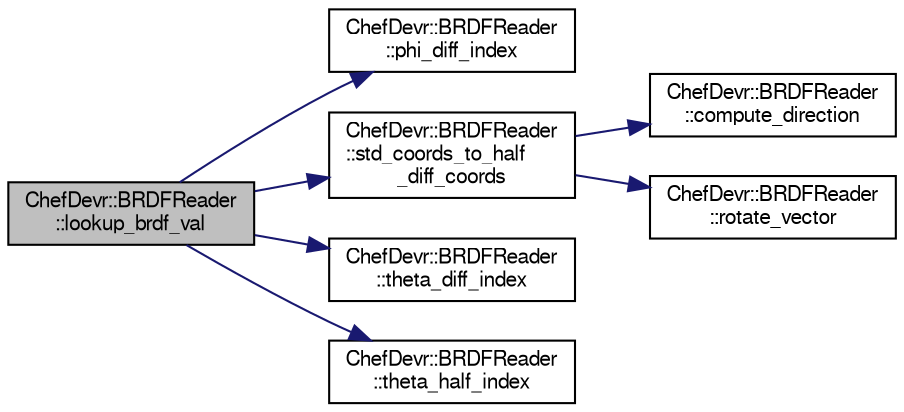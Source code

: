 digraph "ChefDevr::BRDFReader::lookup_brdf_val"
{
 // LATEX_PDF_SIZE
  edge [fontname="FreeSans",fontsize="10",labelfontname="FreeSans",labelfontsize="10"];
  node [fontname="FreeSans",fontsize="10",shape=record];
  rankdir="LR";
  Node13 [label="ChefDevr::BRDFReader\l::lookup_brdf_val",height=0.2,width=0.4,color="black", fillcolor="grey75", style="filled", fontcolor="black",tooltip="Extracts a color in a BRDF from a pair of incoming and outgoing angles."];
  Node13 -> Node14 [color="midnightblue",fontsize="10",style="solid",fontname="FreeSans"];
  Node14 [label="ChefDevr::BRDFReader\l::phi_diff_index",height=0.2,width=0.4,color="black", fillcolor="white", style="filled",URL="$class_chef_devr_1_1_b_r_d_f_reader.html#ac5e52ec93c480dd3d4ad47d5e1edf829",tooltip="Lookup phi_diff index."];
  Node13 -> Node15 [color="midnightblue",fontsize="10",style="solid",fontname="FreeSans"];
  Node15 [label="ChefDevr::BRDFReader\l::std_coords_to_half\l_diff_coords",height=0.2,width=0.4,color="black", fillcolor="white", style="filled",URL="$class_chef_devr_1_1_b_r_d_f_reader.html#ab6a38cb74127f68f8f82bfde7afa9f27",tooltip="Converts standard coordinates to half vector/difference vector coordinates."];
  Node15 -> Node16 [color="midnightblue",fontsize="10",style="solid",fontname="FreeSans"];
  Node16 [label="ChefDevr::BRDFReader\l::compute_direction",height=0.2,width=0.4,color="black", fillcolor="white", style="filled",URL="$class_chef_devr_1_1_b_r_d_f_reader.html#afe401d8c485d62681e32db306453d05d",tooltip="Computes a direction from angles."];
  Node15 -> Node17 [color="midnightblue",fontsize="10",style="solid",fontname="FreeSans"];
  Node17 [label="ChefDevr::BRDFReader\l::rotate_vector",height=0.2,width=0.4,color="black", fillcolor="white", style="filled",URL="$class_chef_devr_1_1_b_r_d_f_reader.html#ac1a007bc9ab8355d71f7a23553b33c40",tooltip="Rotates a vector along an axis."];
  Node13 -> Node18 [color="midnightblue",fontsize="10",style="solid",fontname="FreeSans"];
  Node18 [label="ChefDevr::BRDFReader\l::theta_diff_index",height=0.2,width=0.4,color="black", fillcolor="white", style="filled",URL="$class_chef_devr_1_1_b_r_d_f_reader.html#af58b0fc1168419a46910cb4a706881a0",tooltip="Lookup theta_diff index."];
  Node13 -> Node19 [color="midnightblue",fontsize="10",style="solid",fontname="FreeSans"];
  Node19 [label="ChefDevr::BRDFReader\l::theta_half_index",height=0.2,width=0.4,color="black", fillcolor="white", style="filled",URL="$class_chef_devr_1_1_b_r_d_f_reader.html#a565a677a9e08e4f140ac4c01ea5c37b3",tooltip="Lookup theta_half index."];
}
